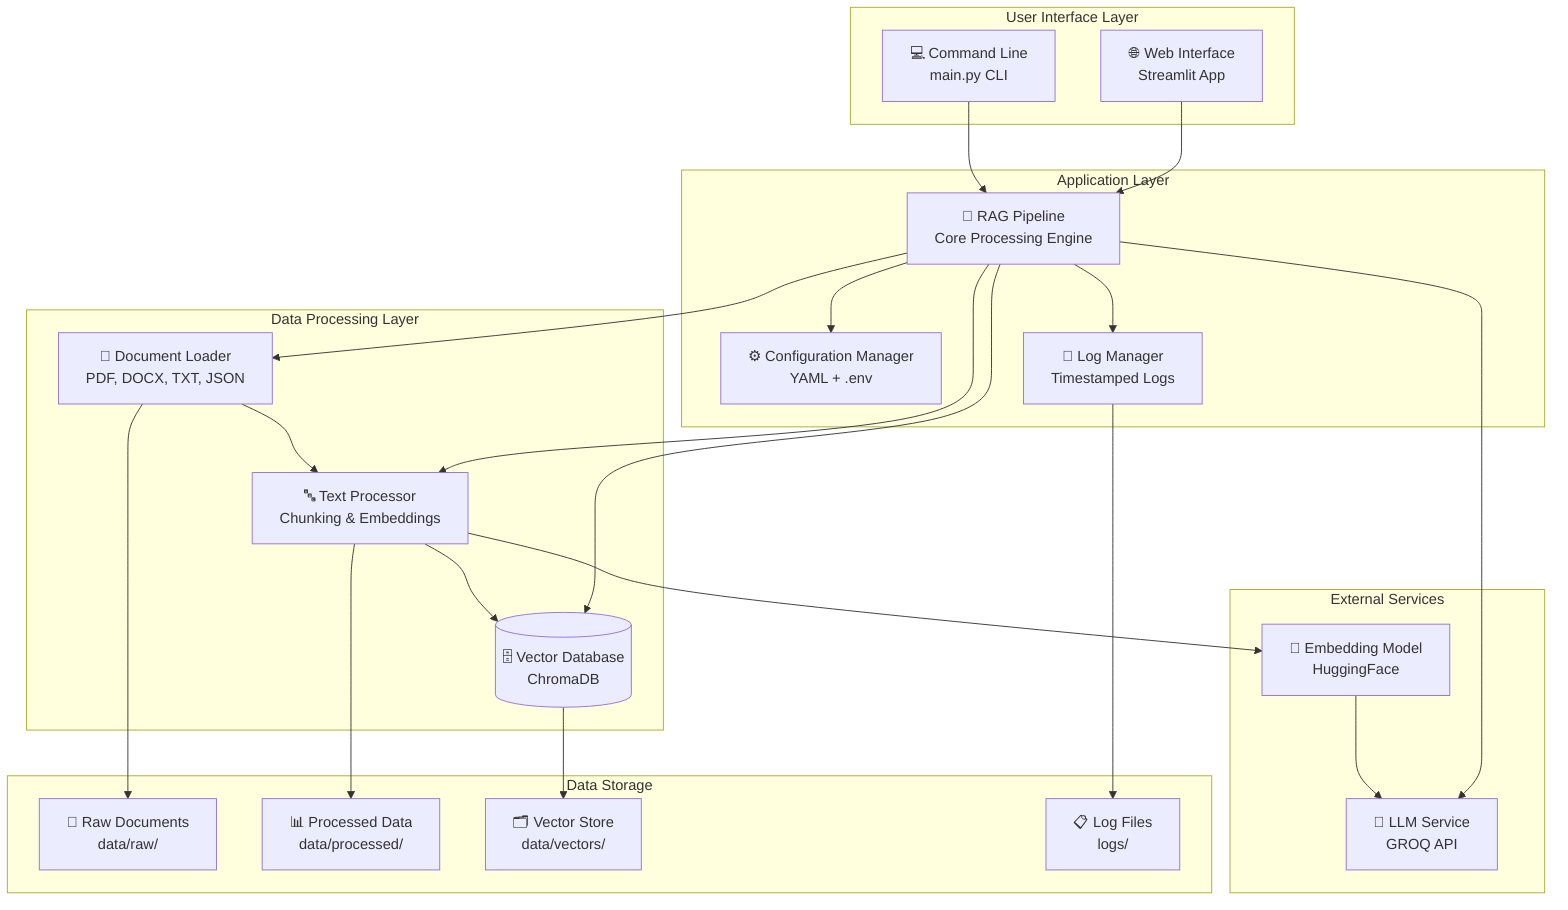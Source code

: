 graph TB
    subgraph "User Interface Layer"
        WebUI[🌐 Web Interface<br/>Streamlit App]
        CLI[💻 Command Line<br/>main.py CLI]
    end
    
    subgraph "Application Layer"
        RAGPipeline[🧠 RAG Pipeline<br/>Core Processing Engine]
        ConfigMgr[⚙️ Configuration Manager<br/>YAML + .env]
        LogMgr[📝 Log Manager<br/>Timestamped Logs]
    end
    
    subgraph "Data Processing Layer"
        DocLoader[📄 Document Loader<br/>PDF, DOCX, TXT, JSON]
        TextProcessor[🔤 Text Processor<br/>Chunking & Embeddings]
        VectorDB[(🗄️ Vector Database<br/>ChromaDB)]
    end
    
    subgraph "External Services"
        LLM[🤖 LLM Service<br/>GROQ API]
        EmbeddingModel[🧮 Embedding Model<br/>HuggingFace]
    end
    
    subgraph "Data Storage"
        RawDocs[📁 Raw Documents<br/>data/raw/]
        ProcessedDocs[📊 Processed Data<br/>data/processed/]
        VectorStore[🗂️ Vector Store<br/>data/vectors/]
        LogFiles[📋 Log Files<br/>logs/]
    end
    
    %% User Interface Connections
    WebUI --> RAGPipeline
    CLI --> RAGPipeline
    
    %% Application Layer Connections
    RAGPipeline --> ConfigMgr
    RAGPipeline --> LogMgr
    RAGPipeline --> DocLoader
    RAGPipeline --> TextProcessor
    RAGPipeline --> VectorDB
    RAGPipeline --> LLM
    
    %% Data Processing Connections
    DocLoader --> TextProcessor
    TextProcessor --> EmbeddingModel
    TextProcessor --> VectorDB
    
    %% Storage Connections
    DocLoader --> RawDocs
    TextProcessor --> ProcessedDocs
    VectorDB --> VectorStore
    LogMgr --> LogFiles
    
    %% External Service Connections
    EmbeddingModel --> LLM